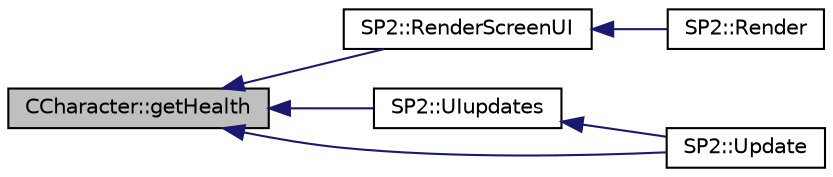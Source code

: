 digraph "CCharacter::getHealth"
{
  bgcolor="transparent";
  edge [fontname="Helvetica",fontsize="10",labelfontname="Helvetica",labelfontsize="10"];
  node [fontname="Helvetica",fontsize="10",shape=record];
  rankdir="LR";
  Node1 [label="CCharacter::getHealth",height=0.2,width=0.4,color="black", fillcolor="grey75", style="filled", fontcolor="black"];
  Node1 -> Node2 [dir="back",color="midnightblue",fontsize="10",style="solid",fontname="Helvetica"];
  Node2 [label="SP2::RenderScreenUI",height=0.2,width=0.4,color="black",URL="$classSP2.html#ac3b1e7055739e49059f10886e828eaa1"];
  Node2 -> Node3 [dir="back",color="midnightblue",fontsize="10",style="solid",fontname="Helvetica"];
  Node3 [label="SP2::Render",height=0.2,width=0.4,color="black",URL="$classSP2.html#a90159ea511cadcc99364c6f75d108a71"];
  Node1 -> Node4 [dir="back",color="midnightblue",fontsize="10",style="solid",fontname="Helvetica"];
  Node4 [label="SP2::UIupdates",height=0.2,width=0.4,color="black",URL="$classSP2.html#a714b87284ae204d98ea4e7da6fc42468"];
  Node4 -> Node5 [dir="back",color="midnightblue",fontsize="10",style="solid",fontname="Helvetica"];
  Node5 [label="SP2::Update",height=0.2,width=0.4,color="black",URL="$classSP2.html#a075edf39d3102610bf7f404ae3b8d38c"];
  Node1 -> Node5 [dir="back",color="midnightblue",fontsize="10",style="solid",fontname="Helvetica"];
}
